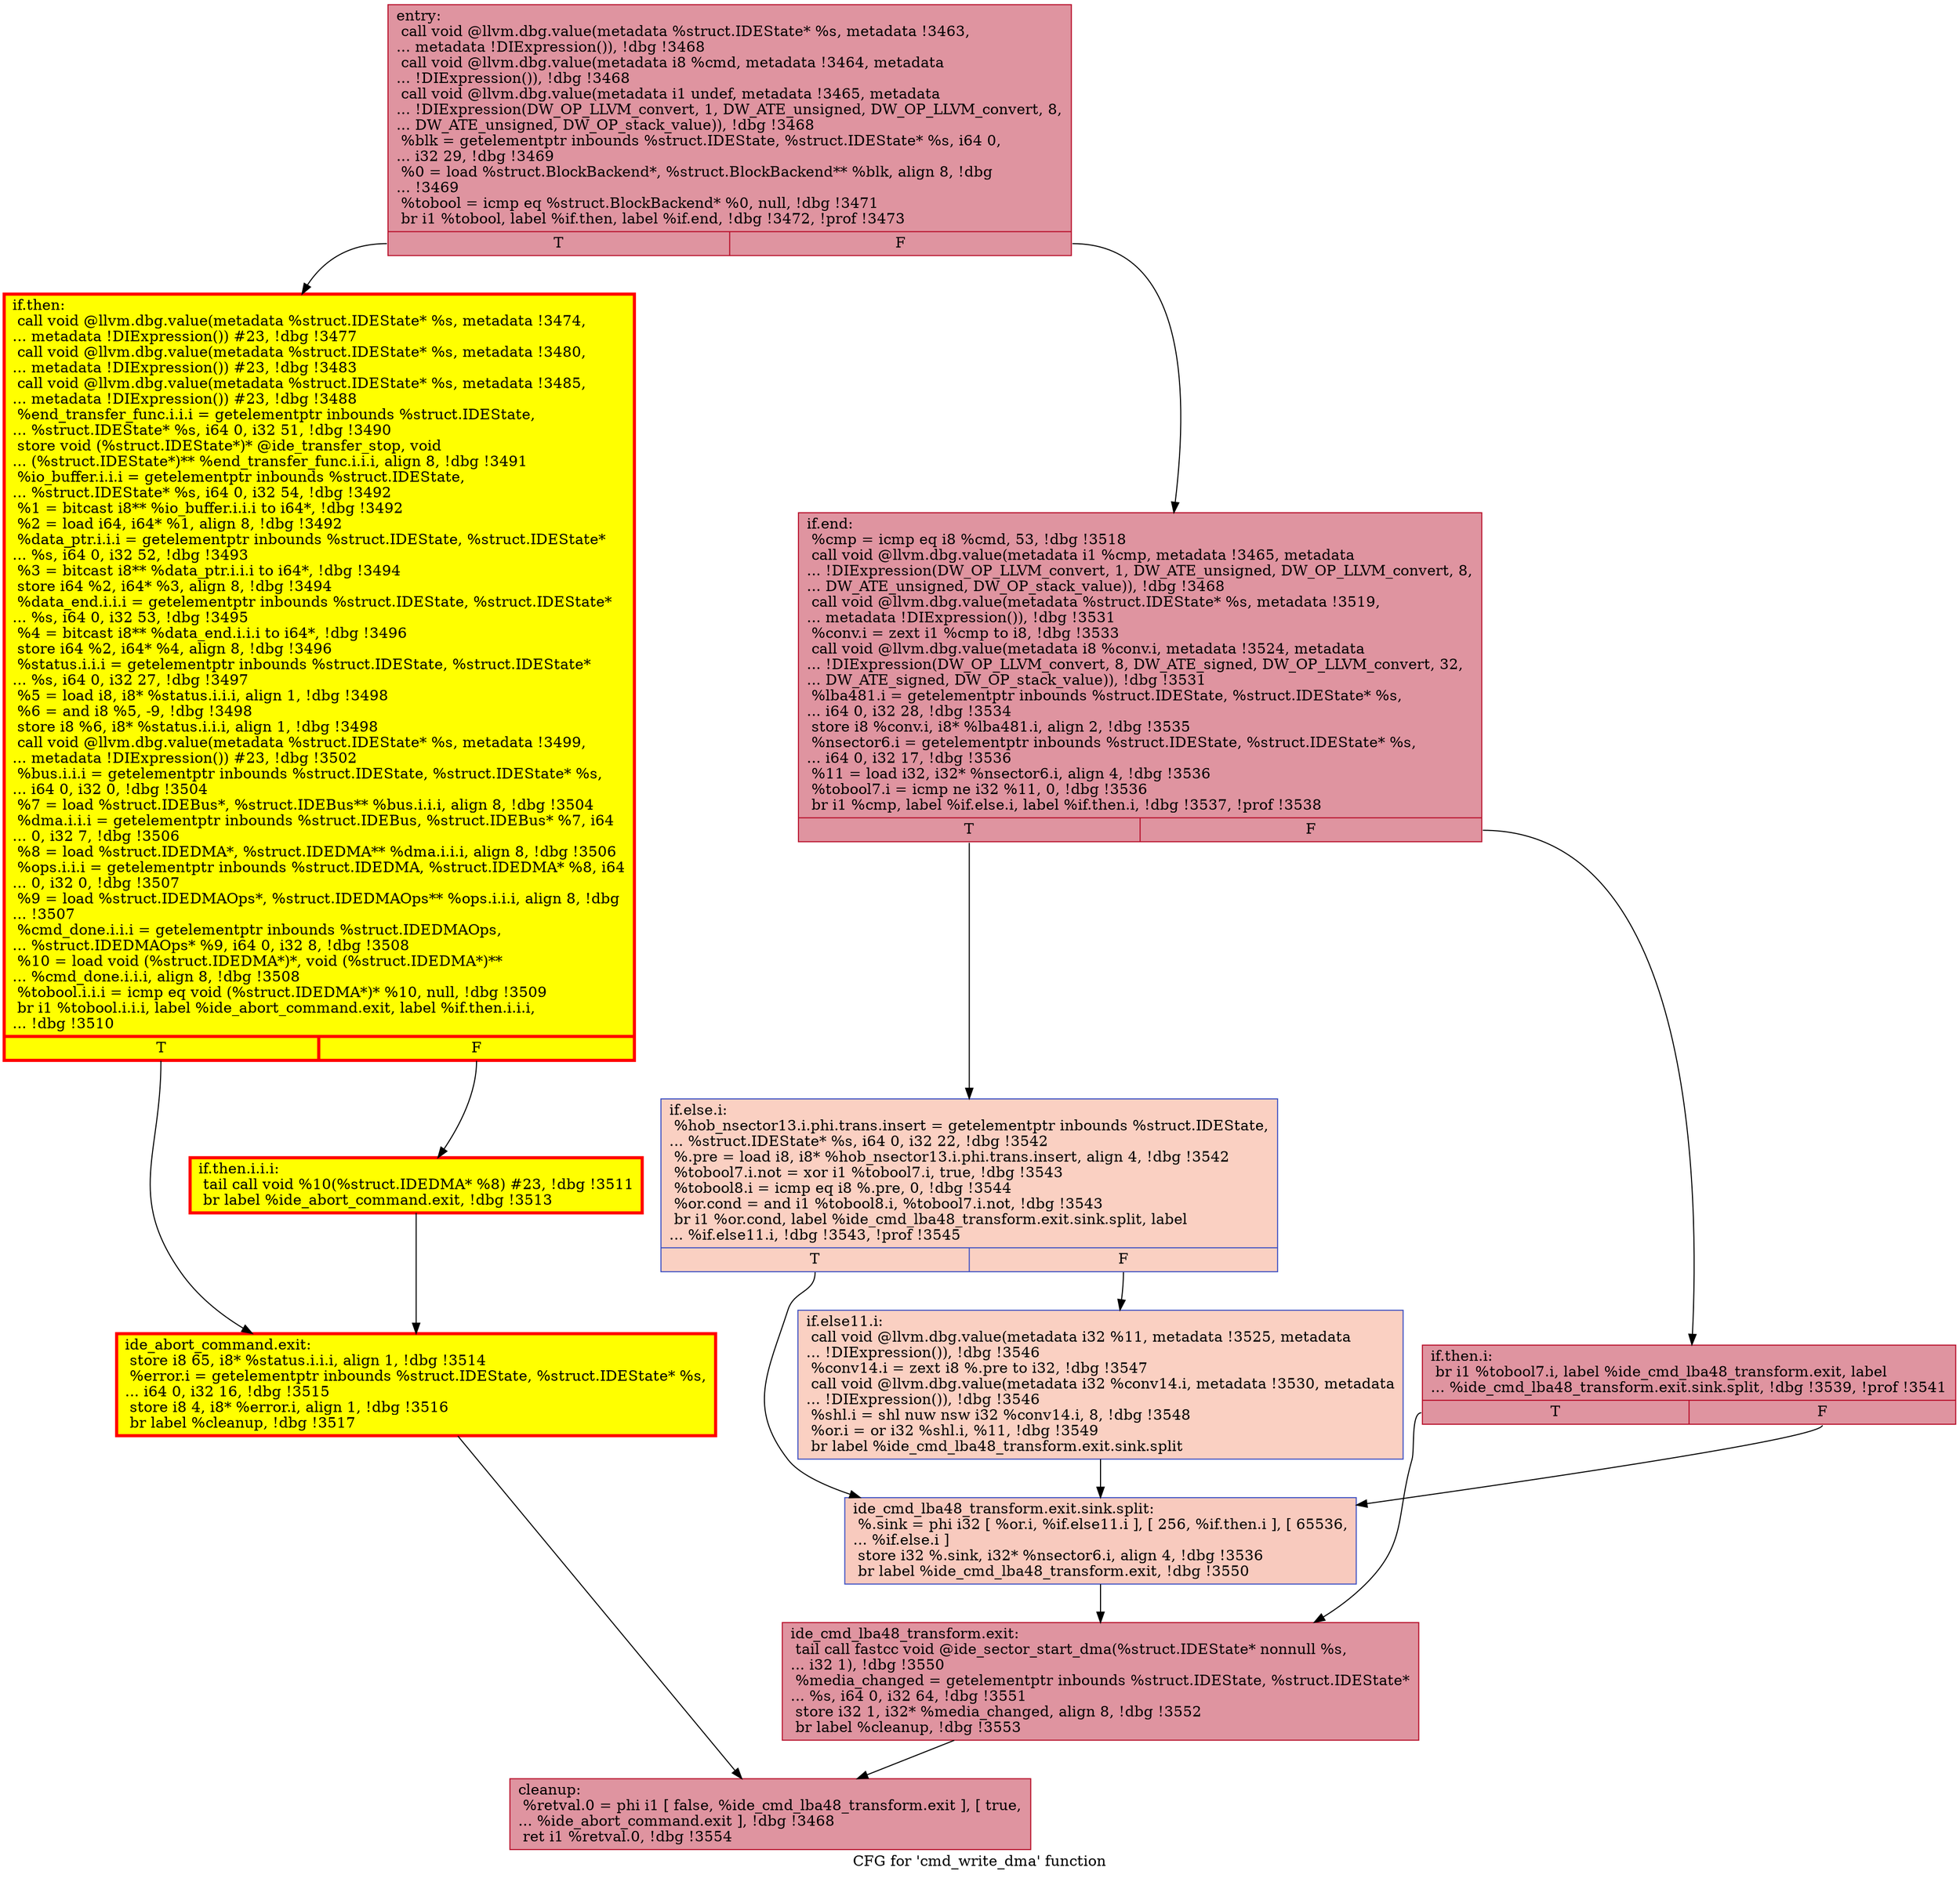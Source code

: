 digraph "CFG for 'cmd_write_dma' function" {
	label="CFG for 'cmd_write_dma' function";

	Node0x565092d37a60 [shape=record,color="#b70d28ff", style=filled, fillcolor="#b70d2870",label="{entry:\l  call void @llvm.dbg.value(metadata %struct.IDEState* %s, metadata !3463,\l... metadata !DIExpression()), !dbg !3468\l  call void @llvm.dbg.value(metadata i8 %cmd, metadata !3464, metadata\l... !DIExpression()), !dbg !3468\l  call void @llvm.dbg.value(metadata i1 undef, metadata !3465, metadata\l... !DIExpression(DW_OP_LLVM_convert, 1, DW_ATE_unsigned, DW_OP_LLVM_convert, 8,\l... DW_ATE_unsigned, DW_OP_stack_value)), !dbg !3468\l  %blk = getelementptr inbounds %struct.IDEState, %struct.IDEState* %s, i64 0,\l... i32 29, !dbg !3469\l  %0 = load %struct.BlockBackend*, %struct.BlockBackend** %blk, align 8, !dbg\l... !3469\l  %tobool = icmp eq %struct.BlockBackend* %0, null, !dbg !3471\l  br i1 %tobool, label %if.then, label %if.end, !dbg !3472, !prof !3473\l|{<s0>T|<s1>F}}"];
	Node0x565092d37a60:s0 -> Node0x565092d41d80;
	Node0x565092d37a60:s1 -> Node0x565092d41dd0;
	Node0x565092d41d80 [shape=record,penwidth=3.0, style="filled", color="red", fillcolor="yellow",label="{if.then:                                          \l  call void @llvm.dbg.value(metadata %struct.IDEState* %s, metadata !3474,\l... metadata !DIExpression()) #23, !dbg !3477\l  call void @llvm.dbg.value(metadata %struct.IDEState* %s, metadata !3480,\l... metadata !DIExpression()) #23, !dbg !3483\l  call void @llvm.dbg.value(metadata %struct.IDEState* %s, metadata !3485,\l... metadata !DIExpression()) #23, !dbg !3488\l  %end_transfer_func.i.i.i = getelementptr inbounds %struct.IDEState,\l... %struct.IDEState* %s, i64 0, i32 51, !dbg !3490\l  store void (%struct.IDEState*)* @ide_transfer_stop, void\l... (%struct.IDEState*)** %end_transfer_func.i.i.i, align 8, !dbg !3491\l  %io_buffer.i.i.i = getelementptr inbounds %struct.IDEState,\l... %struct.IDEState* %s, i64 0, i32 54, !dbg !3492\l  %1 = bitcast i8** %io_buffer.i.i.i to i64*, !dbg !3492\l  %2 = load i64, i64* %1, align 8, !dbg !3492\l  %data_ptr.i.i.i = getelementptr inbounds %struct.IDEState, %struct.IDEState*\l... %s, i64 0, i32 52, !dbg !3493\l  %3 = bitcast i8** %data_ptr.i.i.i to i64*, !dbg !3494\l  store i64 %2, i64* %3, align 8, !dbg !3494\l  %data_end.i.i.i = getelementptr inbounds %struct.IDEState, %struct.IDEState*\l... %s, i64 0, i32 53, !dbg !3495\l  %4 = bitcast i8** %data_end.i.i.i to i64*, !dbg !3496\l  store i64 %2, i64* %4, align 8, !dbg !3496\l  %status.i.i.i = getelementptr inbounds %struct.IDEState, %struct.IDEState*\l... %s, i64 0, i32 27, !dbg !3497\l  %5 = load i8, i8* %status.i.i.i, align 1, !dbg !3498\l  %6 = and i8 %5, -9, !dbg !3498\l  store i8 %6, i8* %status.i.i.i, align 1, !dbg !3498\l  call void @llvm.dbg.value(metadata %struct.IDEState* %s, metadata !3499,\l... metadata !DIExpression()) #23, !dbg !3502\l  %bus.i.i.i = getelementptr inbounds %struct.IDEState, %struct.IDEState* %s,\l... i64 0, i32 0, !dbg !3504\l  %7 = load %struct.IDEBus*, %struct.IDEBus** %bus.i.i.i, align 8, !dbg !3504\l  %dma.i.i.i = getelementptr inbounds %struct.IDEBus, %struct.IDEBus* %7, i64\l... 0, i32 7, !dbg !3506\l  %8 = load %struct.IDEDMA*, %struct.IDEDMA** %dma.i.i.i, align 8, !dbg !3506\l  %ops.i.i.i = getelementptr inbounds %struct.IDEDMA, %struct.IDEDMA* %8, i64\l... 0, i32 0, !dbg !3507\l  %9 = load %struct.IDEDMAOps*, %struct.IDEDMAOps** %ops.i.i.i, align 8, !dbg\l... !3507\l  %cmd_done.i.i.i = getelementptr inbounds %struct.IDEDMAOps,\l... %struct.IDEDMAOps* %9, i64 0, i32 8, !dbg !3508\l  %10 = load void (%struct.IDEDMA*)*, void (%struct.IDEDMA*)**\l... %cmd_done.i.i.i, align 8, !dbg !3508\l  %tobool.i.i.i = icmp eq void (%struct.IDEDMA*)* %10, null, !dbg !3509\l  br i1 %tobool.i.i.i, label %ide_abort_command.exit, label %if.then.i.i.i,\l... !dbg !3510\l|{<s0>T|<s1>F}}"];
	Node0x565092d41d80:s0 -> Node0x565092c77ce0;
	Node0x565092d41d80:s1 -> Node0x565092c1ce30;
	Node0x565092c1ce30 [shape=record,penwidth=3.0, style="filled", color="red", fillcolor="yellow",label="{if.then.i.i.i:                                    \l  tail call void %10(%struct.IDEDMA* %8) #23, !dbg !3511\l  br label %ide_abort_command.exit, !dbg !3513\l}"];
	Node0x565092c1ce30 -> Node0x565092c77ce0;
	Node0x565092c77ce0 [shape=record,penwidth=3.0, style="filled", color="red", fillcolor="yellow",label="{ide_abort_command.exit:                           \l  store i8 65, i8* %status.i.i.i, align 1, !dbg !3514\l  %error.i = getelementptr inbounds %struct.IDEState, %struct.IDEState* %s,\l... i64 0, i32 16, !dbg !3515\l  store i8 4, i8* %error.i, align 1, !dbg !3516\l  br label %cleanup, !dbg !3517\l}"];
	Node0x565092c77ce0 -> Node0x565092d42760;
	Node0x565092d41dd0 [shape=record,color="#b70d28ff", style=filled, fillcolor="#b70d2870",label="{if.end:                                           \l  %cmp = icmp eq i8 %cmd, 53, !dbg !3518\l  call void @llvm.dbg.value(metadata i1 %cmp, metadata !3465, metadata\l... !DIExpression(DW_OP_LLVM_convert, 1, DW_ATE_unsigned, DW_OP_LLVM_convert, 8,\l... DW_ATE_unsigned, DW_OP_stack_value)), !dbg !3468\l  call void @llvm.dbg.value(metadata %struct.IDEState* %s, metadata !3519,\l... metadata !DIExpression()), !dbg !3531\l  %conv.i = zext i1 %cmp to i8, !dbg !3533\l  call void @llvm.dbg.value(metadata i8 %conv.i, metadata !3524, metadata\l... !DIExpression(DW_OP_LLVM_convert, 8, DW_ATE_signed, DW_OP_LLVM_convert, 32,\l... DW_ATE_signed, DW_OP_stack_value)), !dbg !3531\l  %lba481.i = getelementptr inbounds %struct.IDEState, %struct.IDEState* %s,\l... i64 0, i32 28, !dbg !3534\l  store i8 %conv.i, i8* %lba481.i, align 2, !dbg !3535\l  %nsector6.i = getelementptr inbounds %struct.IDEState, %struct.IDEState* %s,\l... i64 0, i32 17, !dbg !3536\l  %11 = load i32, i32* %nsector6.i, align 4, !dbg !3536\l  %tobool7.i = icmp ne i32 %11, 0, !dbg !3536\l  br i1 %cmp, label %if.else.i, label %if.then.i, !dbg !3537, !prof !3538\l|{<s0>T|<s1>F}}"];
	Node0x565092d41dd0:s0 -> Node0x565092d43670;
	Node0x565092d41dd0:s1 -> Node0x565092c858c0;
	Node0x565092c858c0 [shape=record,color="#b70d28ff", style=filled, fillcolor="#b70d2870",label="{if.then.i:                                        \l  br i1 %tobool7.i, label %ide_cmd_lba48_transform.exit, label\l... %ide_cmd_lba48_transform.exit.sink.split, !dbg !3539, !prof !3541\l|{<s0>T|<s1>F}}"];
	Node0x565092c858c0:s0 -> Node0x565092c91b30;
	Node0x565092c858c0:s1 -> Node0x565092bc7ca0;
	Node0x565092d43670 [shape=record,color="#3d50c3ff", style=filled, fillcolor="#f3947570",label="{if.else.i:                                        \l  %hob_nsector13.i.phi.trans.insert = getelementptr inbounds %struct.IDEState,\l... %struct.IDEState* %s, i64 0, i32 22, !dbg !3542\l  %.pre = load i8, i8* %hob_nsector13.i.phi.trans.insert, align 4, !dbg !3542\l  %tobool7.i.not = xor i1 %tobool7.i, true, !dbg !3543\l  %tobool8.i = icmp eq i8 %.pre, 0, !dbg !3544\l  %or.cond = and i1 %tobool8.i, %tobool7.i.not, !dbg !3543\l  br i1 %or.cond, label %ide_cmd_lba48_transform.exit.sink.split, label\l... %if.else11.i, !dbg !3543, !prof !3545\l|{<s0>T|<s1>F}}"];
	Node0x565092d43670:s0 -> Node0x565092bc7ca0;
	Node0x565092d43670:s1 -> Node0x565092d0c2a0;
	Node0x565092d0c2a0 [shape=record,color="#3d50c3ff", style=filled, fillcolor="#f3947570",label="{if.else11.i:                                      \l  call void @llvm.dbg.value(metadata i32 %11, metadata !3525, metadata\l... !DIExpression()), !dbg !3546\l  %conv14.i = zext i8 %.pre to i32, !dbg !3547\l  call void @llvm.dbg.value(metadata i32 %conv14.i, metadata !3530, metadata\l... !DIExpression()), !dbg !3546\l  %shl.i = shl nuw nsw i32 %conv14.i, 8, !dbg !3548\l  %or.i = or i32 %shl.i, %11, !dbg !3549\l  br label %ide_cmd_lba48_transform.exit.sink.split\l}"];
	Node0x565092d0c2a0 -> Node0x565092bc7ca0;
	Node0x565092bc7ca0 [shape=record,color="#3d50c3ff", style=filled, fillcolor="#ef886b70",label="{ide_cmd_lba48_transform.exit.sink.split:          \l  %.sink = phi i32 [ %or.i, %if.else11.i ], [ 256, %if.then.i ], [ 65536,\l... %if.else.i ]\l  store i32 %.sink, i32* %nsector6.i, align 4, !dbg !3536\l  br label %ide_cmd_lba48_transform.exit, !dbg !3550\l}"];
	Node0x565092bc7ca0 -> Node0x565092c91b30;
	Node0x565092c91b30 [shape=record,color="#b70d28ff", style=filled, fillcolor="#b70d2870",label="{ide_cmd_lba48_transform.exit:                     \l  tail call fastcc void @ide_sector_start_dma(%struct.IDEState* nonnull %s,\l... i32 1), !dbg !3550\l  %media_changed = getelementptr inbounds %struct.IDEState, %struct.IDEState*\l... %s, i64 0, i32 64, !dbg !3551\l  store i32 1, i32* %media_changed, align 8, !dbg !3552\l  br label %cleanup, !dbg !3553\l}"];
	Node0x565092c91b30 -> Node0x565092d42760;
	Node0x565092d42760 [shape=record,color="#b70d28ff", style=filled, fillcolor="#b70d2870",label="{cleanup:                                          \l  %retval.0 = phi i1 [ false, %ide_cmd_lba48_transform.exit ], [ true,\l... %ide_abort_command.exit ], !dbg !3468\l  ret i1 %retval.0, !dbg !3554\l}"];
}
